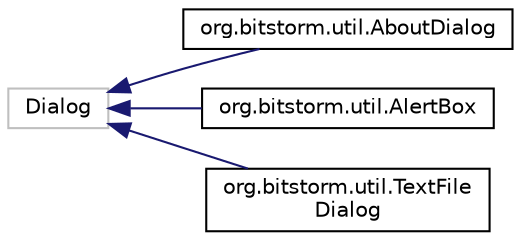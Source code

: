 digraph "Graphical Class Hierarchy"
{
  edge [fontname="Helvetica",fontsize="10",labelfontname="Helvetica",labelfontsize="10"];
  node [fontname="Helvetica",fontsize="10",shape=record];
  rankdir="LR";
  Node1 [label="Dialog",height=0.2,width=0.4,color="grey75", fillcolor="white", style="filled"];
  Node1 -> Node2 [dir="back",color="midnightblue",fontsize="10",style="solid",fontname="Helvetica"];
  Node2 [label="org.bitstorm.util.AboutDialog",height=0.2,width=0.4,color="black", fillcolor="white", style="filled",URL="$classorg_1_1bitstorm_1_1util_1_1AboutDialog.html"];
  Node1 -> Node3 [dir="back",color="midnightblue",fontsize="10",style="solid",fontname="Helvetica"];
  Node3 [label="org.bitstorm.util.AlertBox",height=0.2,width=0.4,color="black", fillcolor="white", style="filled",URL="$classorg_1_1bitstorm_1_1util_1_1AlertBox.html"];
  Node1 -> Node4 [dir="back",color="midnightblue",fontsize="10",style="solid",fontname="Helvetica"];
  Node4 [label="org.bitstorm.util.TextFile\lDialog",height=0.2,width=0.4,color="black", fillcolor="white", style="filled",URL="$classorg_1_1bitstorm_1_1util_1_1TextFileDialog.html"];
}
